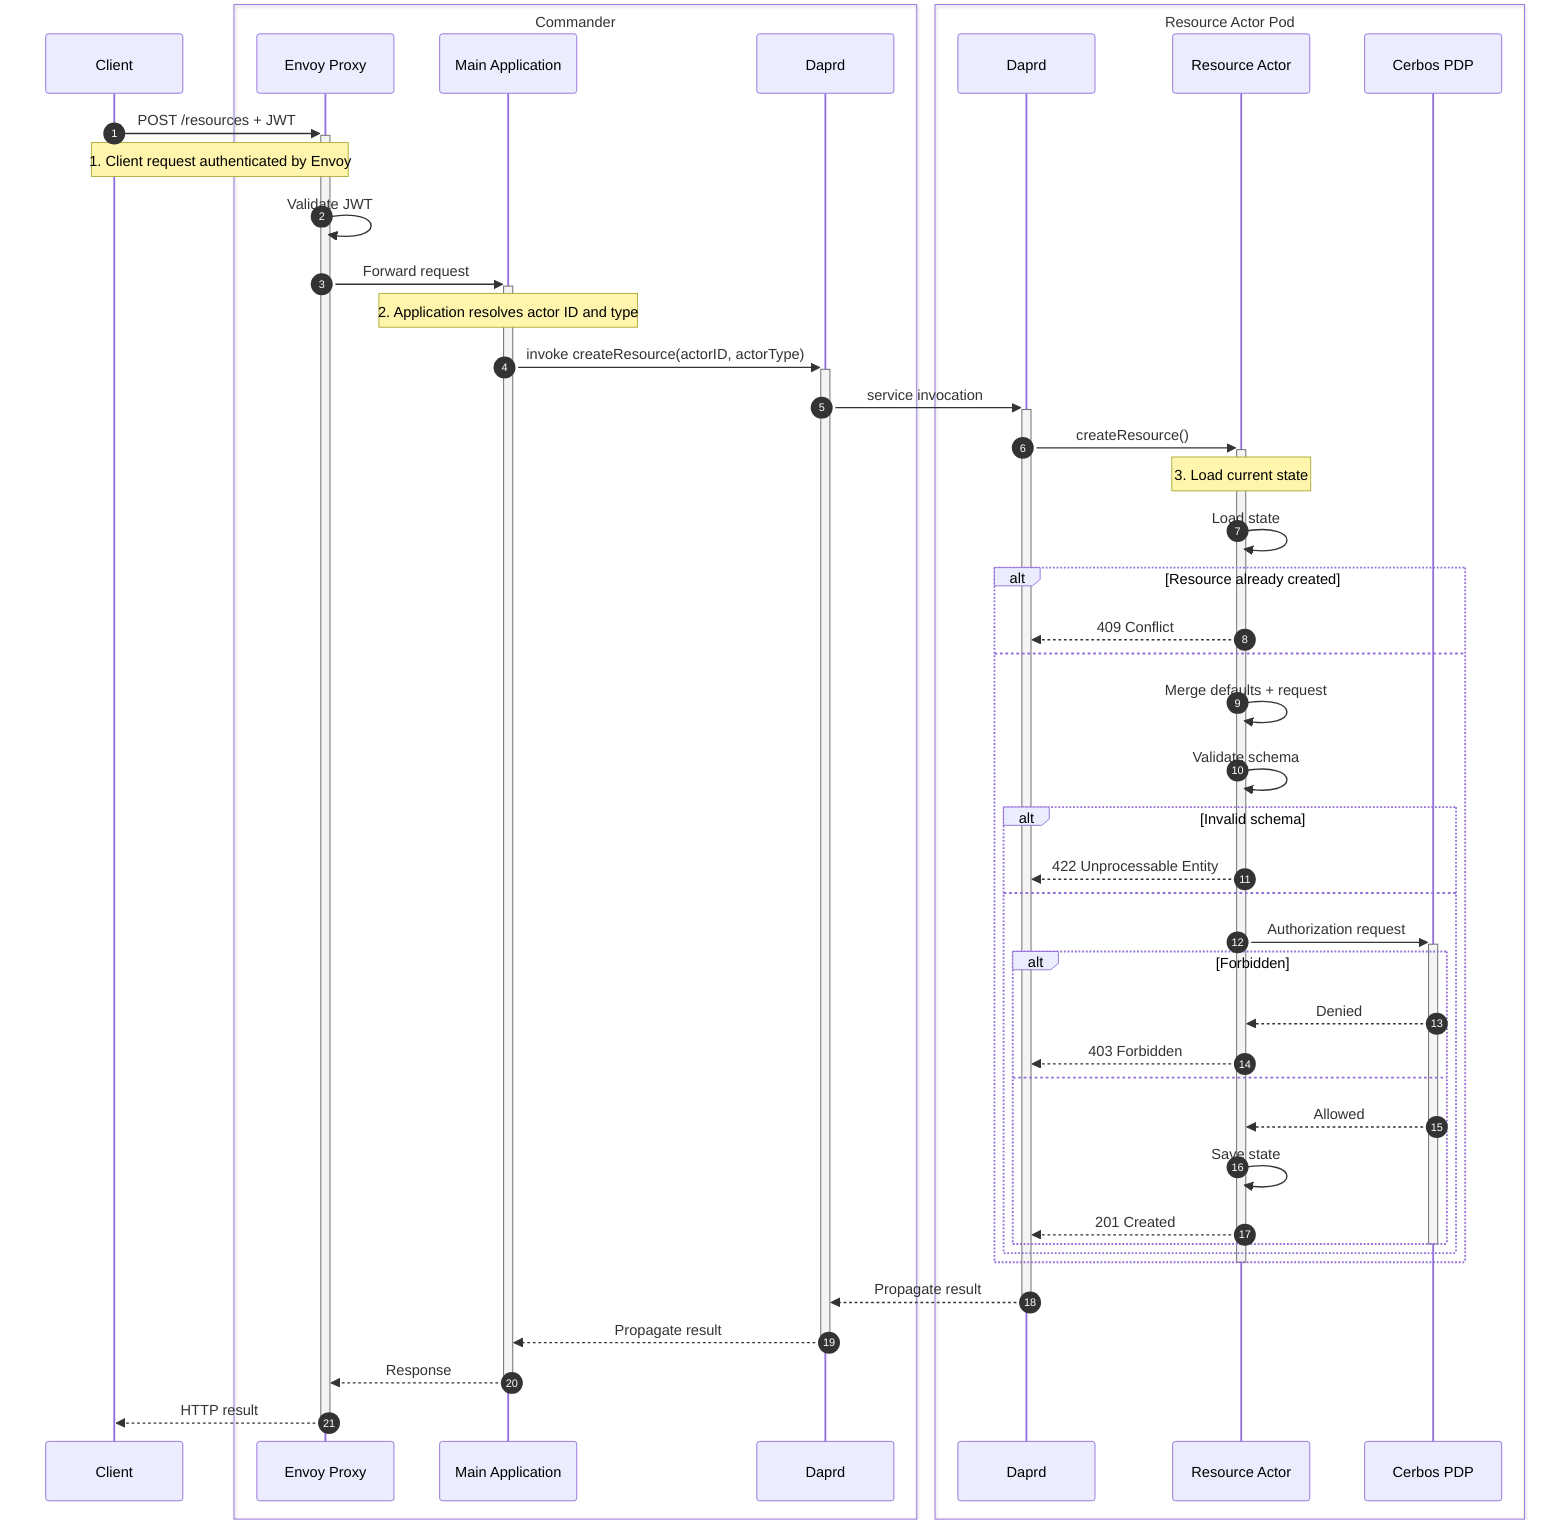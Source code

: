 sequenceDiagram
    autonumber
    participant Client
    box Commander #DDEEFF
        participant EnvoyProxy as Envoy Proxy
        participant Commander as Main Application
        participant CommanderDaprd as Daprd
    end
    box Resource Actor Pod #FFEEDD
        participant ActorDaprd as Daprd
        participant ResourceActor as Resource Actor
        participant Cerbos as Cerbos PDP
    end

    Client->>+EnvoyProxy: POST /resources + JWT
    note over Client,EnvoyProxy: 1. Client request authenticated by Envoy
    EnvoyProxy->>EnvoyProxy: Validate JWT
    EnvoyProxy->>+Commander: Forward request
    note over Commander: 2. Application resolves actor ID and type
    Commander->>+CommanderDaprd: invoke createResource(actorID, actorType)
    CommanderDaprd->>+ActorDaprd: service invocation
    ActorDaprd->>+ResourceActor: createResource()
    note over ResourceActor: 3. Load current state
    ResourceActor->>ResourceActor: Load state
    alt Resource already created
        ResourceActor-->>ActorDaprd: 409 Conflict
    else
        ResourceActor->>ResourceActor: Merge defaults + request
        ResourceActor->>ResourceActor: Validate schema
        alt Invalid schema
            ResourceActor-->>ActorDaprd: 422 Unprocessable Entity
        else
            ResourceActor->>+Cerbos: Authorization request
            alt Forbidden
                Cerbos-->>ResourceActor: Denied
                ResourceActor-->>ActorDaprd: 403 Forbidden
            else
                Cerbos-->>ResourceActor: Allowed
                ResourceActor->>ResourceActor: Save state
                ResourceActor-->>ActorDaprd: 201 Created
            end
            deactivate Cerbos
        end
    end
    deactivate ResourceActor
    ActorDaprd-->>CommanderDaprd: Propagate result
    deactivate ActorDaprd
    CommanderDaprd-->>Commander: Propagate result
    deactivate CommanderDaprd
    Commander-->>EnvoyProxy: Response
    deactivate Commander
    EnvoyProxy-->>Client: HTTP result
    deactivate EnvoyProxy